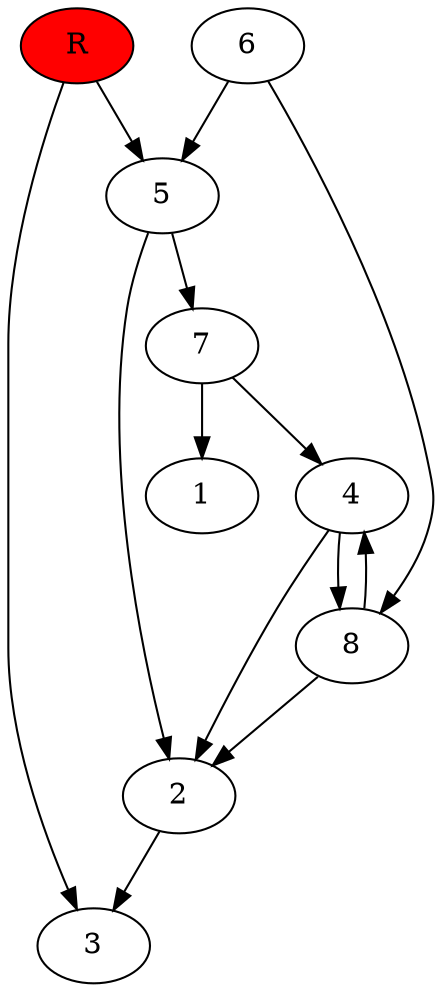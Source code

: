 digraph prb20152 {
	1
	2
	3
	4
	5
	6
	7
	8
	R [fillcolor="#ff0000" style=filled]
	2 -> 3
	4 -> 2
	4 -> 8
	5 -> 2
	5 -> 7
	6 -> 5
	6 -> 8
	7 -> 1
	7 -> 4
	8 -> 2
	8 -> 4
	R -> 3
	R -> 5
}
